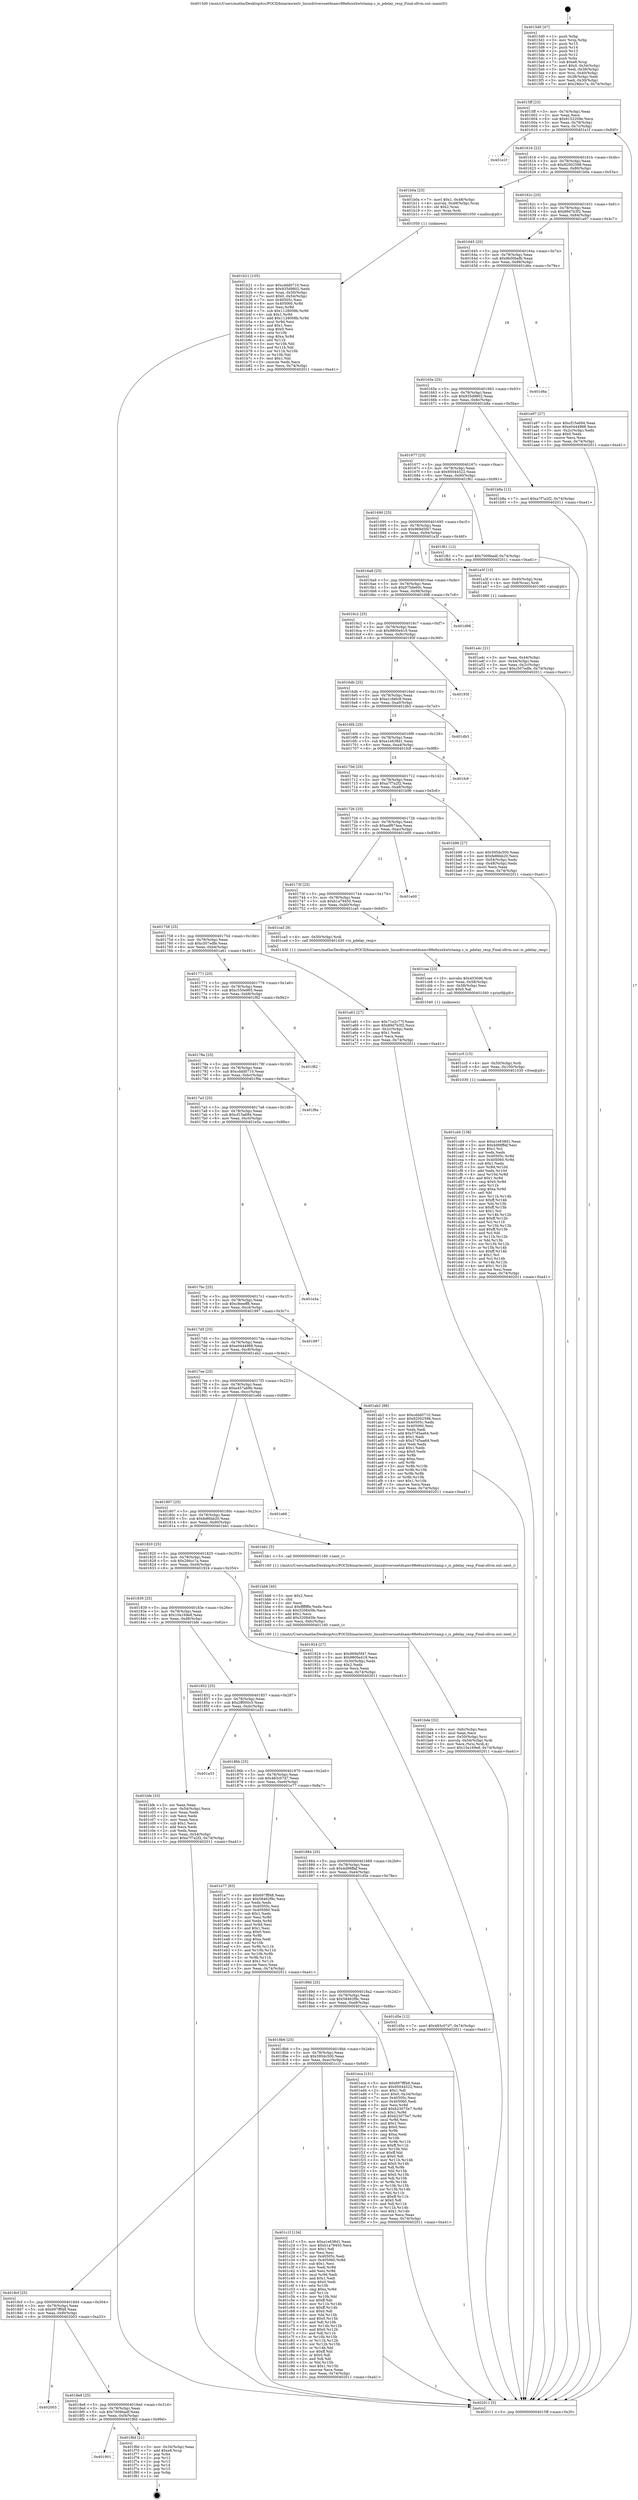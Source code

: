 digraph "0x4015d0" {
  label = "0x4015d0 (/mnt/c/Users/mathe/Desktop/tcc/POCII/binaries/extr_linuxdriversnetdsamv88e6xxxhwtstamp.c_is_pdelay_resp_Final-ollvm.out::main(0))"
  labelloc = "t"
  node[shape=record]

  Entry [label="",width=0.3,height=0.3,shape=circle,fillcolor=black,style=filled]
  "0x4015ff" [label="{
     0x4015ff [23]\l
     | [instrs]\l
     &nbsp;&nbsp;0x4015ff \<+3\>: mov -0x74(%rbp),%eax\l
     &nbsp;&nbsp;0x401602 \<+2\>: mov %eax,%ecx\l
     &nbsp;&nbsp;0x401604 \<+6\>: sub $0x8152209e,%ecx\l
     &nbsp;&nbsp;0x40160a \<+3\>: mov %eax,-0x78(%rbp)\l
     &nbsp;&nbsp;0x40160d \<+3\>: mov %ecx,-0x7c(%rbp)\l
     &nbsp;&nbsp;0x401610 \<+6\>: je 0000000000401e1f \<main+0x84f\>\l
  }"]
  "0x401e1f" [label="{
     0x401e1f\l
  }", style=dashed]
  "0x401616" [label="{
     0x401616 [22]\l
     | [instrs]\l
     &nbsp;&nbsp;0x401616 \<+5\>: jmp 000000000040161b \<main+0x4b\>\l
     &nbsp;&nbsp;0x40161b \<+3\>: mov -0x78(%rbp),%eax\l
     &nbsp;&nbsp;0x40161e \<+5\>: sub $0x82002598,%eax\l
     &nbsp;&nbsp;0x401623 \<+3\>: mov %eax,-0x80(%rbp)\l
     &nbsp;&nbsp;0x401626 \<+6\>: je 0000000000401b0a \<main+0x53a\>\l
  }"]
  Exit [label="",width=0.3,height=0.3,shape=circle,fillcolor=black,style=filled,peripheries=2]
  "0x401b0a" [label="{
     0x401b0a [23]\l
     | [instrs]\l
     &nbsp;&nbsp;0x401b0a \<+7\>: movl $0x1,-0x48(%rbp)\l
     &nbsp;&nbsp;0x401b11 \<+4\>: movslq -0x48(%rbp),%rax\l
     &nbsp;&nbsp;0x401b15 \<+4\>: shl $0x2,%rax\l
     &nbsp;&nbsp;0x401b19 \<+3\>: mov %rax,%rdi\l
     &nbsp;&nbsp;0x401b1c \<+5\>: call 0000000000401050 \<malloc@plt\>\l
     | [calls]\l
     &nbsp;&nbsp;0x401050 \{1\} (unknown)\l
  }"]
  "0x40162c" [label="{
     0x40162c [25]\l
     | [instrs]\l
     &nbsp;&nbsp;0x40162c \<+5\>: jmp 0000000000401631 \<main+0x61\>\l
     &nbsp;&nbsp;0x401631 \<+3\>: mov -0x78(%rbp),%eax\l
     &nbsp;&nbsp;0x401634 \<+5\>: sub $0x89d7b3f2,%eax\l
     &nbsp;&nbsp;0x401639 \<+6\>: mov %eax,-0x84(%rbp)\l
     &nbsp;&nbsp;0x40163f \<+6\>: je 0000000000401a97 \<main+0x4c7\>\l
  }"]
  "0x401901" [label="{
     0x401901\l
  }", style=dashed]
  "0x401a97" [label="{
     0x401a97 [27]\l
     | [instrs]\l
     &nbsp;&nbsp;0x401a97 \<+5\>: mov $0xcf15a694,%eax\l
     &nbsp;&nbsp;0x401a9c \<+5\>: mov $0xe0444988,%ecx\l
     &nbsp;&nbsp;0x401aa1 \<+3\>: mov -0x2c(%rbp),%edx\l
     &nbsp;&nbsp;0x401aa4 \<+3\>: cmp $0x0,%edx\l
     &nbsp;&nbsp;0x401aa7 \<+3\>: cmove %ecx,%eax\l
     &nbsp;&nbsp;0x401aaa \<+3\>: mov %eax,-0x74(%rbp)\l
     &nbsp;&nbsp;0x401aad \<+5\>: jmp 0000000000402011 \<main+0xa41\>\l
  }"]
  "0x401645" [label="{
     0x401645 [25]\l
     | [instrs]\l
     &nbsp;&nbsp;0x401645 \<+5\>: jmp 000000000040164a \<main+0x7a\>\l
     &nbsp;&nbsp;0x40164a \<+3\>: mov -0x78(%rbp),%eax\l
     &nbsp;&nbsp;0x40164d \<+5\>: sub $0x8b00befb,%eax\l
     &nbsp;&nbsp;0x401652 \<+6\>: mov %eax,-0x88(%rbp)\l
     &nbsp;&nbsp;0x401658 \<+6\>: je 0000000000401d6a \<main+0x79a\>\l
  }"]
  "0x401f6d" [label="{
     0x401f6d [21]\l
     | [instrs]\l
     &nbsp;&nbsp;0x401f6d \<+3\>: mov -0x34(%rbp),%eax\l
     &nbsp;&nbsp;0x401f70 \<+7\>: add $0xe8,%rsp\l
     &nbsp;&nbsp;0x401f77 \<+1\>: pop %rbx\l
     &nbsp;&nbsp;0x401f78 \<+2\>: pop %r12\l
     &nbsp;&nbsp;0x401f7a \<+2\>: pop %r13\l
     &nbsp;&nbsp;0x401f7c \<+2\>: pop %r14\l
     &nbsp;&nbsp;0x401f7e \<+2\>: pop %r15\l
     &nbsp;&nbsp;0x401f80 \<+1\>: pop %rbp\l
     &nbsp;&nbsp;0x401f81 \<+1\>: ret\l
  }"]
  "0x401d6a" [label="{
     0x401d6a\l
  }", style=dashed]
  "0x40165e" [label="{
     0x40165e [25]\l
     | [instrs]\l
     &nbsp;&nbsp;0x40165e \<+5\>: jmp 0000000000401663 \<main+0x93\>\l
     &nbsp;&nbsp;0x401663 \<+3\>: mov -0x78(%rbp),%eax\l
     &nbsp;&nbsp;0x401666 \<+5\>: sub $0x935d9802,%eax\l
     &nbsp;&nbsp;0x40166b \<+6\>: mov %eax,-0x8c(%rbp)\l
     &nbsp;&nbsp;0x401671 \<+6\>: je 0000000000401b8a \<main+0x5ba\>\l
  }"]
  "0x4018e8" [label="{
     0x4018e8 [25]\l
     | [instrs]\l
     &nbsp;&nbsp;0x4018e8 \<+5\>: jmp 00000000004018ed \<main+0x31d\>\l
     &nbsp;&nbsp;0x4018ed \<+3\>: mov -0x78(%rbp),%eax\l
     &nbsp;&nbsp;0x4018f0 \<+5\>: sub $0x7009badf,%eax\l
     &nbsp;&nbsp;0x4018f5 \<+6\>: mov %eax,-0xf4(%rbp)\l
     &nbsp;&nbsp;0x4018fb \<+6\>: je 0000000000401f6d \<main+0x99d\>\l
  }"]
  "0x401b8a" [label="{
     0x401b8a [12]\l
     | [instrs]\l
     &nbsp;&nbsp;0x401b8a \<+7\>: movl $0xa7f7a2f2,-0x74(%rbp)\l
     &nbsp;&nbsp;0x401b91 \<+5\>: jmp 0000000000402011 \<main+0xa41\>\l
  }"]
  "0x401677" [label="{
     0x401677 [25]\l
     | [instrs]\l
     &nbsp;&nbsp;0x401677 \<+5\>: jmp 000000000040167c \<main+0xac\>\l
     &nbsp;&nbsp;0x40167c \<+3\>: mov -0x78(%rbp),%eax\l
     &nbsp;&nbsp;0x40167f \<+5\>: sub $0x95044522,%eax\l
     &nbsp;&nbsp;0x401684 \<+6\>: mov %eax,-0x90(%rbp)\l
     &nbsp;&nbsp;0x40168a \<+6\>: je 0000000000401f61 \<main+0x991\>\l
  }"]
  "0x402003" [label="{
     0x402003\l
  }", style=dashed]
  "0x401f61" [label="{
     0x401f61 [12]\l
     | [instrs]\l
     &nbsp;&nbsp;0x401f61 \<+7\>: movl $0x7009badf,-0x74(%rbp)\l
     &nbsp;&nbsp;0x401f68 \<+5\>: jmp 0000000000402011 \<main+0xa41\>\l
  }"]
  "0x401690" [label="{
     0x401690 [25]\l
     | [instrs]\l
     &nbsp;&nbsp;0x401690 \<+5\>: jmp 0000000000401695 \<main+0xc5\>\l
     &nbsp;&nbsp;0x401695 \<+3\>: mov -0x78(%rbp),%eax\l
     &nbsp;&nbsp;0x401698 \<+5\>: sub $0x969d5f47,%eax\l
     &nbsp;&nbsp;0x40169d \<+6\>: mov %eax,-0x94(%rbp)\l
     &nbsp;&nbsp;0x4016a3 \<+6\>: je 0000000000401a3f \<main+0x46f\>\l
  }"]
  "0x401cd4" [label="{
     0x401cd4 [138]\l
     | [instrs]\l
     &nbsp;&nbsp;0x401cd4 \<+5\>: mov $0xa1e638d1,%eax\l
     &nbsp;&nbsp;0x401cd9 \<+5\>: mov $0x4d98ffaf,%esi\l
     &nbsp;&nbsp;0x401cde \<+2\>: mov $0x1,%cl\l
     &nbsp;&nbsp;0x401ce0 \<+2\>: xor %edx,%edx\l
     &nbsp;&nbsp;0x401ce2 \<+8\>: mov 0x40505c,%r8d\l
     &nbsp;&nbsp;0x401cea \<+8\>: mov 0x405060,%r9d\l
     &nbsp;&nbsp;0x401cf2 \<+3\>: sub $0x1,%edx\l
     &nbsp;&nbsp;0x401cf5 \<+3\>: mov %r8d,%r10d\l
     &nbsp;&nbsp;0x401cf8 \<+3\>: add %edx,%r10d\l
     &nbsp;&nbsp;0x401cfb \<+4\>: imul %r10d,%r8d\l
     &nbsp;&nbsp;0x401cff \<+4\>: and $0x1,%r8d\l
     &nbsp;&nbsp;0x401d03 \<+4\>: cmp $0x0,%r8d\l
     &nbsp;&nbsp;0x401d07 \<+4\>: sete %r11b\l
     &nbsp;&nbsp;0x401d0b \<+4\>: cmp $0xa,%r9d\l
     &nbsp;&nbsp;0x401d0f \<+3\>: setl %bl\l
     &nbsp;&nbsp;0x401d12 \<+3\>: mov %r11b,%r14b\l
     &nbsp;&nbsp;0x401d15 \<+4\>: xor $0xff,%r14b\l
     &nbsp;&nbsp;0x401d19 \<+3\>: mov %bl,%r15b\l
     &nbsp;&nbsp;0x401d1c \<+4\>: xor $0xff,%r15b\l
     &nbsp;&nbsp;0x401d20 \<+3\>: xor $0x1,%cl\l
     &nbsp;&nbsp;0x401d23 \<+3\>: mov %r14b,%r12b\l
     &nbsp;&nbsp;0x401d26 \<+4\>: and $0xff,%r12b\l
     &nbsp;&nbsp;0x401d2a \<+3\>: and %cl,%r11b\l
     &nbsp;&nbsp;0x401d2d \<+3\>: mov %r15b,%r13b\l
     &nbsp;&nbsp;0x401d30 \<+4\>: and $0xff,%r13b\l
     &nbsp;&nbsp;0x401d34 \<+2\>: and %cl,%bl\l
     &nbsp;&nbsp;0x401d36 \<+3\>: or %r11b,%r12b\l
     &nbsp;&nbsp;0x401d39 \<+3\>: or %bl,%r13b\l
     &nbsp;&nbsp;0x401d3c \<+3\>: xor %r13b,%r12b\l
     &nbsp;&nbsp;0x401d3f \<+3\>: or %r15b,%r14b\l
     &nbsp;&nbsp;0x401d42 \<+4\>: xor $0xff,%r14b\l
     &nbsp;&nbsp;0x401d46 \<+3\>: or $0x1,%cl\l
     &nbsp;&nbsp;0x401d49 \<+3\>: and %cl,%r14b\l
     &nbsp;&nbsp;0x401d4c \<+3\>: or %r14b,%r12b\l
     &nbsp;&nbsp;0x401d4f \<+4\>: test $0x1,%r12b\l
     &nbsp;&nbsp;0x401d53 \<+3\>: cmovne %esi,%eax\l
     &nbsp;&nbsp;0x401d56 \<+3\>: mov %eax,-0x74(%rbp)\l
     &nbsp;&nbsp;0x401d59 \<+5\>: jmp 0000000000402011 \<main+0xa41\>\l
  }"]
  "0x401a3f" [label="{
     0x401a3f [13]\l
     | [instrs]\l
     &nbsp;&nbsp;0x401a3f \<+4\>: mov -0x40(%rbp),%rax\l
     &nbsp;&nbsp;0x401a43 \<+4\>: mov 0x8(%rax),%rdi\l
     &nbsp;&nbsp;0x401a47 \<+5\>: call 0000000000401060 \<atoi@plt\>\l
     | [calls]\l
     &nbsp;&nbsp;0x401060 \{1\} (unknown)\l
  }"]
  "0x4016a9" [label="{
     0x4016a9 [25]\l
     | [instrs]\l
     &nbsp;&nbsp;0x4016a9 \<+5\>: jmp 00000000004016ae \<main+0xde\>\l
     &nbsp;&nbsp;0x4016ae \<+3\>: mov -0x78(%rbp),%eax\l
     &nbsp;&nbsp;0x4016b1 \<+5\>: sub $0x975de60c,%eax\l
     &nbsp;&nbsp;0x4016b6 \<+6\>: mov %eax,-0x98(%rbp)\l
     &nbsp;&nbsp;0x4016bc \<+6\>: je 0000000000401d98 \<main+0x7c8\>\l
  }"]
  "0x401cc5" [label="{
     0x401cc5 [15]\l
     | [instrs]\l
     &nbsp;&nbsp;0x401cc5 \<+4\>: mov -0x50(%rbp),%rdi\l
     &nbsp;&nbsp;0x401cc9 \<+6\>: mov %eax,-0x100(%rbp)\l
     &nbsp;&nbsp;0x401ccf \<+5\>: call 0000000000401030 \<free@plt\>\l
     | [calls]\l
     &nbsp;&nbsp;0x401030 \{1\} (unknown)\l
  }"]
  "0x401d98" [label="{
     0x401d98\l
  }", style=dashed]
  "0x4016c2" [label="{
     0x4016c2 [25]\l
     | [instrs]\l
     &nbsp;&nbsp;0x4016c2 \<+5\>: jmp 00000000004016c7 \<main+0xf7\>\l
     &nbsp;&nbsp;0x4016c7 \<+3\>: mov -0x78(%rbp),%eax\l
     &nbsp;&nbsp;0x4016ca \<+5\>: sub $0x9800e419,%eax\l
     &nbsp;&nbsp;0x4016cf \<+6\>: mov %eax,-0x9c(%rbp)\l
     &nbsp;&nbsp;0x4016d5 \<+6\>: je 000000000040193f \<main+0x36f\>\l
  }"]
  "0x401cae" [label="{
     0x401cae [23]\l
     | [instrs]\l
     &nbsp;&nbsp;0x401cae \<+10\>: movabs $0x4030d6,%rdi\l
     &nbsp;&nbsp;0x401cb8 \<+3\>: mov %eax,-0x58(%rbp)\l
     &nbsp;&nbsp;0x401cbb \<+3\>: mov -0x58(%rbp),%esi\l
     &nbsp;&nbsp;0x401cbe \<+2\>: mov $0x0,%al\l
     &nbsp;&nbsp;0x401cc0 \<+5\>: call 0000000000401040 \<printf@plt\>\l
     | [calls]\l
     &nbsp;&nbsp;0x401040 \{1\} (unknown)\l
  }"]
  "0x40193f" [label="{
     0x40193f\l
  }", style=dashed]
  "0x4016db" [label="{
     0x4016db [25]\l
     | [instrs]\l
     &nbsp;&nbsp;0x4016db \<+5\>: jmp 00000000004016e0 \<main+0x110\>\l
     &nbsp;&nbsp;0x4016e0 \<+3\>: mov -0x78(%rbp),%eax\l
     &nbsp;&nbsp;0x4016e3 \<+5\>: sub $0xa1cfa6c8,%eax\l
     &nbsp;&nbsp;0x4016e8 \<+6\>: mov %eax,-0xa0(%rbp)\l
     &nbsp;&nbsp;0x4016ee \<+6\>: je 0000000000401db3 \<main+0x7e3\>\l
  }"]
  "0x4018cf" [label="{
     0x4018cf [25]\l
     | [instrs]\l
     &nbsp;&nbsp;0x4018cf \<+5\>: jmp 00000000004018d4 \<main+0x304\>\l
     &nbsp;&nbsp;0x4018d4 \<+3\>: mov -0x78(%rbp),%eax\l
     &nbsp;&nbsp;0x4018d7 \<+5\>: sub $0x697fff48,%eax\l
     &nbsp;&nbsp;0x4018dc \<+6\>: mov %eax,-0xf0(%rbp)\l
     &nbsp;&nbsp;0x4018e2 \<+6\>: je 0000000000402003 \<main+0xa33\>\l
  }"]
  "0x401db3" [label="{
     0x401db3\l
  }", style=dashed]
  "0x4016f4" [label="{
     0x4016f4 [25]\l
     | [instrs]\l
     &nbsp;&nbsp;0x4016f4 \<+5\>: jmp 00000000004016f9 \<main+0x129\>\l
     &nbsp;&nbsp;0x4016f9 \<+3\>: mov -0x78(%rbp),%eax\l
     &nbsp;&nbsp;0x4016fc \<+5\>: sub $0xa1e638d1,%eax\l
     &nbsp;&nbsp;0x401701 \<+6\>: mov %eax,-0xa4(%rbp)\l
     &nbsp;&nbsp;0x401707 \<+6\>: je 0000000000401fc8 \<main+0x9f8\>\l
  }"]
  "0x401c1f" [label="{
     0x401c1f [134]\l
     | [instrs]\l
     &nbsp;&nbsp;0x401c1f \<+5\>: mov $0xa1e638d1,%eax\l
     &nbsp;&nbsp;0x401c24 \<+5\>: mov $0xb1a79450,%ecx\l
     &nbsp;&nbsp;0x401c29 \<+2\>: mov $0x1,%dl\l
     &nbsp;&nbsp;0x401c2b \<+2\>: xor %esi,%esi\l
     &nbsp;&nbsp;0x401c2d \<+7\>: mov 0x40505c,%edi\l
     &nbsp;&nbsp;0x401c34 \<+8\>: mov 0x405060,%r8d\l
     &nbsp;&nbsp;0x401c3c \<+3\>: sub $0x1,%esi\l
     &nbsp;&nbsp;0x401c3f \<+3\>: mov %edi,%r9d\l
     &nbsp;&nbsp;0x401c42 \<+3\>: add %esi,%r9d\l
     &nbsp;&nbsp;0x401c45 \<+4\>: imul %r9d,%edi\l
     &nbsp;&nbsp;0x401c49 \<+3\>: and $0x1,%edi\l
     &nbsp;&nbsp;0x401c4c \<+3\>: cmp $0x0,%edi\l
     &nbsp;&nbsp;0x401c4f \<+4\>: sete %r10b\l
     &nbsp;&nbsp;0x401c53 \<+4\>: cmp $0xa,%r8d\l
     &nbsp;&nbsp;0x401c57 \<+4\>: setl %r11b\l
     &nbsp;&nbsp;0x401c5b \<+3\>: mov %r10b,%bl\l
     &nbsp;&nbsp;0x401c5e \<+3\>: xor $0xff,%bl\l
     &nbsp;&nbsp;0x401c61 \<+3\>: mov %r11b,%r14b\l
     &nbsp;&nbsp;0x401c64 \<+4\>: xor $0xff,%r14b\l
     &nbsp;&nbsp;0x401c68 \<+3\>: xor $0x0,%dl\l
     &nbsp;&nbsp;0x401c6b \<+3\>: mov %bl,%r15b\l
     &nbsp;&nbsp;0x401c6e \<+4\>: and $0x0,%r15b\l
     &nbsp;&nbsp;0x401c72 \<+3\>: and %dl,%r10b\l
     &nbsp;&nbsp;0x401c75 \<+3\>: mov %r14b,%r12b\l
     &nbsp;&nbsp;0x401c78 \<+4\>: and $0x0,%r12b\l
     &nbsp;&nbsp;0x401c7c \<+3\>: and %dl,%r11b\l
     &nbsp;&nbsp;0x401c7f \<+3\>: or %r10b,%r15b\l
     &nbsp;&nbsp;0x401c82 \<+3\>: or %r11b,%r12b\l
     &nbsp;&nbsp;0x401c85 \<+3\>: xor %r12b,%r15b\l
     &nbsp;&nbsp;0x401c88 \<+3\>: or %r14b,%bl\l
     &nbsp;&nbsp;0x401c8b \<+3\>: xor $0xff,%bl\l
     &nbsp;&nbsp;0x401c8e \<+3\>: or $0x0,%dl\l
     &nbsp;&nbsp;0x401c91 \<+2\>: and %dl,%bl\l
     &nbsp;&nbsp;0x401c93 \<+3\>: or %bl,%r15b\l
     &nbsp;&nbsp;0x401c96 \<+4\>: test $0x1,%r15b\l
     &nbsp;&nbsp;0x401c9a \<+3\>: cmovne %ecx,%eax\l
     &nbsp;&nbsp;0x401c9d \<+3\>: mov %eax,-0x74(%rbp)\l
     &nbsp;&nbsp;0x401ca0 \<+5\>: jmp 0000000000402011 \<main+0xa41\>\l
  }"]
  "0x401fc8" [label="{
     0x401fc8\l
  }", style=dashed]
  "0x40170d" [label="{
     0x40170d [25]\l
     | [instrs]\l
     &nbsp;&nbsp;0x40170d \<+5\>: jmp 0000000000401712 \<main+0x142\>\l
     &nbsp;&nbsp;0x401712 \<+3\>: mov -0x78(%rbp),%eax\l
     &nbsp;&nbsp;0x401715 \<+5\>: sub $0xa7f7a2f2,%eax\l
     &nbsp;&nbsp;0x40171a \<+6\>: mov %eax,-0xa8(%rbp)\l
     &nbsp;&nbsp;0x401720 \<+6\>: je 0000000000401b96 \<main+0x5c6\>\l
  }"]
  "0x4018b6" [label="{
     0x4018b6 [25]\l
     | [instrs]\l
     &nbsp;&nbsp;0x4018b6 \<+5\>: jmp 00000000004018bb \<main+0x2eb\>\l
     &nbsp;&nbsp;0x4018bb \<+3\>: mov -0x78(%rbp),%eax\l
     &nbsp;&nbsp;0x4018be \<+5\>: sub $0x595dc500,%eax\l
     &nbsp;&nbsp;0x4018c3 \<+6\>: mov %eax,-0xec(%rbp)\l
     &nbsp;&nbsp;0x4018c9 \<+6\>: je 0000000000401c1f \<main+0x64f\>\l
  }"]
  "0x401b96" [label="{
     0x401b96 [27]\l
     | [instrs]\l
     &nbsp;&nbsp;0x401b96 \<+5\>: mov $0x595dc500,%eax\l
     &nbsp;&nbsp;0x401b9b \<+5\>: mov $0xfe86bb20,%ecx\l
     &nbsp;&nbsp;0x401ba0 \<+3\>: mov -0x54(%rbp),%edx\l
     &nbsp;&nbsp;0x401ba3 \<+3\>: cmp -0x48(%rbp),%edx\l
     &nbsp;&nbsp;0x401ba6 \<+3\>: cmovl %ecx,%eax\l
     &nbsp;&nbsp;0x401ba9 \<+3\>: mov %eax,-0x74(%rbp)\l
     &nbsp;&nbsp;0x401bac \<+5\>: jmp 0000000000402011 \<main+0xa41\>\l
  }"]
  "0x401726" [label="{
     0x401726 [25]\l
     | [instrs]\l
     &nbsp;&nbsp;0x401726 \<+5\>: jmp 000000000040172b \<main+0x15b\>\l
     &nbsp;&nbsp;0x40172b \<+3\>: mov -0x78(%rbp),%eax\l
     &nbsp;&nbsp;0x40172e \<+5\>: sub $0xadf674ea,%eax\l
     &nbsp;&nbsp;0x401733 \<+6\>: mov %eax,-0xac(%rbp)\l
     &nbsp;&nbsp;0x401739 \<+6\>: je 0000000000401e00 \<main+0x830\>\l
  }"]
  "0x401eca" [label="{
     0x401eca [151]\l
     | [instrs]\l
     &nbsp;&nbsp;0x401eca \<+5\>: mov $0x697fff48,%eax\l
     &nbsp;&nbsp;0x401ecf \<+5\>: mov $0x95044522,%ecx\l
     &nbsp;&nbsp;0x401ed4 \<+2\>: mov $0x1,%dl\l
     &nbsp;&nbsp;0x401ed6 \<+7\>: movl $0x0,-0x34(%rbp)\l
     &nbsp;&nbsp;0x401edd \<+7\>: mov 0x40505c,%esi\l
     &nbsp;&nbsp;0x401ee4 \<+7\>: mov 0x405060,%edi\l
     &nbsp;&nbsp;0x401eeb \<+3\>: mov %esi,%r8d\l
     &nbsp;&nbsp;0x401eee \<+7\>: add $0xb23075e7,%r8d\l
     &nbsp;&nbsp;0x401ef5 \<+4\>: sub $0x1,%r8d\l
     &nbsp;&nbsp;0x401ef9 \<+7\>: sub $0xb23075e7,%r8d\l
     &nbsp;&nbsp;0x401f00 \<+4\>: imul %r8d,%esi\l
     &nbsp;&nbsp;0x401f04 \<+3\>: and $0x1,%esi\l
     &nbsp;&nbsp;0x401f07 \<+3\>: cmp $0x0,%esi\l
     &nbsp;&nbsp;0x401f0a \<+4\>: sete %r9b\l
     &nbsp;&nbsp;0x401f0e \<+3\>: cmp $0xa,%edi\l
     &nbsp;&nbsp;0x401f11 \<+4\>: setl %r10b\l
     &nbsp;&nbsp;0x401f15 \<+3\>: mov %r9b,%r11b\l
     &nbsp;&nbsp;0x401f18 \<+4\>: xor $0xff,%r11b\l
     &nbsp;&nbsp;0x401f1c \<+3\>: mov %r10b,%bl\l
     &nbsp;&nbsp;0x401f1f \<+3\>: xor $0xff,%bl\l
     &nbsp;&nbsp;0x401f22 \<+3\>: xor $0x0,%dl\l
     &nbsp;&nbsp;0x401f25 \<+3\>: mov %r11b,%r14b\l
     &nbsp;&nbsp;0x401f28 \<+4\>: and $0x0,%r14b\l
     &nbsp;&nbsp;0x401f2c \<+3\>: and %dl,%r9b\l
     &nbsp;&nbsp;0x401f2f \<+3\>: mov %bl,%r15b\l
     &nbsp;&nbsp;0x401f32 \<+4\>: and $0x0,%r15b\l
     &nbsp;&nbsp;0x401f36 \<+3\>: and %dl,%r10b\l
     &nbsp;&nbsp;0x401f39 \<+3\>: or %r9b,%r14b\l
     &nbsp;&nbsp;0x401f3c \<+3\>: or %r10b,%r15b\l
     &nbsp;&nbsp;0x401f3f \<+3\>: xor %r15b,%r14b\l
     &nbsp;&nbsp;0x401f42 \<+3\>: or %bl,%r11b\l
     &nbsp;&nbsp;0x401f45 \<+4\>: xor $0xff,%r11b\l
     &nbsp;&nbsp;0x401f49 \<+3\>: or $0x0,%dl\l
     &nbsp;&nbsp;0x401f4c \<+3\>: and %dl,%r11b\l
     &nbsp;&nbsp;0x401f4f \<+3\>: or %r11b,%r14b\l
     &nbsp;&nbsp;0x401f52 \<+4\>: test $0x1,%r14b\l
     &nbsp;&nbsp;0x401f56 \<+3\>: cmovne %ecx,%eax\l
     &nbsp;&nbsp;0x401f59 \<+3\>: mov %eax,-0x74(%rbp)\l
     &nbsp;&nbsp;0x401f5c \<+5\>: jmp 0000000000402011 \<main+0xa41\>\l
  }"]
  "0x401e00" [label="{
     0x401e00\l
  }", style=dashed]
  "0x40173f" [label="{
     0x40173f [25]\l
     | [instrs]\l
     &nbsp;&nbsp;0x40173f \<+5\>: jmp 0000000000401744 \<main+0x174\>\l
     &nbsp;&nbsp;0x401744 \<+3\>: mov -0x78(%rbp),%eax\l
     &nbsp;&nbsp;0x401747 \<+5\>: sub $0xb1a79450,%eax\l
     &nbsp;&nbsp;0x40174c \<+6\>: mov %eax,-0xb0(%rbp)\l
     &nbsp;&nbsp;0x401752 \<+6\>: je 0000000000401ca5 \<main+0x6d5\>\l
  }"]
  "0x40189d" [label="{
     0x40189d [25]\l
     | [instrs]\l
     &nbsp;&nbsp;0x40189d \<+5\>: jmp 00000000004018a2 \<main+0x2d2\>\l
     &nbsp;&nbsp;0x4018a2 \<+3\>: mov -0x78(%rbp),%eax\l
     &nbsp;&nbsp;0x4018a5 \<+5\>: sub $0x58462f9c,%eax\l
     &nbsp;&nbsp;0x4018aa \<+6\>: mov %eax,-0xe8(%rbp)\l
     &nbsp;&nbsp;0x4018b0 \<+6\>: je 0000000000401eca \<main+0x8fa\>\l
  }"]
  "0x401ca5" [label="{
     0x401ca5 [9]\l
     | [instrs]\l
     &nbsp;&nbsp;0x401ca5 \<+4\>: mov -0x50(%rbp),%rdi\l
     &nbsp;&nbsp;0x401ca9 \<+5\>: call 0000000000401430 \<is_pdelay_resp\>\l
     | [calls]\l
     &nbsp;&nbsp;0x401430 \{1\} (/mnt/c/Users/mathe/Desktop/tcc/POCII/binaries/extr_linuxdriversnetdsamv88e6xxxhwtstamp.c_is_pdelay_resp_Final-ollvm.out::is_pdelay_resp)\l
  }"]
  "0x401758" [label="{
     0x401758 [25]\l
     | [instrs]\l
     &nbsp;&nbsp;0x401758 \<+5\>: jmp 000000000040175d \<main+0x18d\>\l
     &nbsp;&nbsp;0x40175d \<+3\>: mov -0x78(%rbp),%eax\l
     &nbsp;&nbsp;0x401760 \<+5\>: sub $0xc507edfe,%eax\l
     &nbsp;&nbsp;0x401765 \<+6\>: mov %eax,-0xb4(%rbp)\l
     &nbsp;&nbsp;0x40176b \<+6\>: je 0000000000401a61 \<main+0x491\>\l
  }"]
  "0x401d5e" [label="{
     0x401d5e [12]\l
     | [instrs]\l
     &nbsp;&nbsp;0x401d5e \<+7\>: movl $0x483c07d7,-0x74(%rbp)\l
     &nbsp;&nbsp;0x401d65 \<+5\>: jmp 0000000000402011 \<main+0xa41\>\l
  }"]
  "0x401a61" [label="{
     0x401a61 [27]\l
     | [instrs]\l
     &nbsp;&nbsp;0x401a61 \<+5\>: mov $0x71e2c77f,%eax\l
     &nbsp;&nbsp;0x401a66 \<+5\>: mov $0x89d7b3f2,%ecx\l
     &nbsp;&nbsp;0x401a6b \<+3\>: mov -0x2c(%rbp),%edx\l
     &nbsp;&nbsp;0x401a6e \<+3\>: cmp $0x1,%edx\l
     &nbsp;&nbsp;0x401a71 \<+3\>: cmovl %ecx,%eax\l
     &nbsp;&nbsp;0x401a74 \<+3\>: mov %eax,-0x74(%rbp)\l
     &nbsp;&nbsp;0x401a77 \<+5\>: jmp 0000000000402011 \<main+0xa41\>\l
  }"]
  "0x401771" [label="{
     0x401771 [25]\l
     | [instrs]\l
     &nbsp;&nbsp;0x401771 \<+5\>: jmp 0000000000401776 \<main+0x1a6\>\l
     &nbsp;&nbsp;0x401776 \<+3\>: mov -0x78(%rbp),%eax\l
     &nbsp;&nbsp;0x401779 \<+5\>: sub $0xc550e965,%eax\l
     &nbsp;&nbsp;0x40177e \<+6\>: mov %eax,-0xb8(%rbp)\l
     &nbsp;&nbsp;0x401784 \<+6\>: je 0000000000401f82 \<main+0x9b2\>\l
  }"]
  "0x401884" [label="{
     0x401884 [25]\l
     | [instrs]\l
     &nbsp;&nbsp;0x401884 \<+5\>: jmp 0000000000401889 \<main+0x2b9\>\l
     &nbsp;&nbsp;0x401889 \<+3\>: mov -0x78(%rbp),%eax\l
     &nbsp;&nbsp;0x40188c \<+5\>: sub $0x4d98ffaf,%eax\l
     &nbsp;&nbsp;0x401891 \<+6\>: mov %eax,-0xe4(%rbp)\l
     &nbsp;&nbsp;0x401897 \<+6\>: je 0000000000401d5e \<main+0x78e\>\l
  }"]
  "0x401f82" [label="{
     0x401f82\l
  }", style=dashed]
  "0x40178a" [label="{
     0x40178a [25]\l
     | [instrs]\l
     &nbsp;&nbsp;0x40178a \<+5\>: jmp 000000000040178f \<main+0x1bf\>\l
     &nbsp;&nbsp;0x40178f \<+3\>: mov -0x78(%rbp),%eax\l
     &nbsp;&nbsp;0x401792 \<+5\>: sub $0xcddd0710,%eax\l
     &nbsp;&nbsp;0x401797 \<+6\>: mov %eax,-0xbc(%rbp)\l
     &nbsp;&nbsp;0x40179d \<+6\>: je 0000000000401f9a \<main+0x9ca\>\l
  }"]
  "0x401e77" [label="{
     0x401e77 [83]\l
     | [instrs]\l
     &nbsp;&nbsp;0x401e77 \<+5\>: mov $0x697fff48,%eax\l
     &nbsp;&nbsp;0x401e7c \<+5\>: mov $0x58462f9c,%ecx\l
     &nbsp;&nbsp;0x401e81 \<+2\>: xor %edx,%edx\l
     &nbsp;&nbsp;0x401e83 \<+7\>: mov 0x40505c,%esi\l
     &nbsp;&nbsp;0x401e8a \<+7\>: mov 0x405060,%edi\l
     &nbsp;&nbsp;0x401e91 \<+3\>: sub $0x1,%edx\l
     &nbsp;&nbsp;0x401e94 \<+3\>: mov %esi,%r8d\l
     &nbsp;&nbsp;0x401e97 \<+3\>: add %edx,%r8d\l
     &nbsp;&nbsp;0x401e9a \<+4\>: imul %r8d,%esi\l
     &nbsp;&nbsp;0x401e9e \<+3\>: and $0x1,%esi\l
     &nbsp;&nbsp;0x401ea1 \<+3\>: cmp $0x0,%esi\l
     &nbsp;&nbsp;0x401ea4 \<+4\>: sete %r9b\l
     &nbsp;&nbsp;0x401ea8 \<+3\>: cmp $0xa,%edi\l
     &nbsp;&nbsp;0x401eab \<+4\>: setl %r10b\l
     &nbsp;&nbsp;0x401eaf \<+3\>: mov %r9b,%r11b\l
     &nbsp;&nbsp;0x401eb2 \<+3\>: and %r10b,%r11b\l
     &nbsp;&nbsp;0x401eb5 \<+3\>: xor %r10b,%r9b\l
     &nbsp;&nbsp;0x401eb8 \<+3\>: or %r9b,%r11b\l
     &nbsp;&nbsp;0x401ebb \<+4\>: test $0x1,%r11b\l
     &nbsp;&nbsp;0x401ebf \<+3\>: cmovne %ecx,%eax\l
     &nbsp;&nbsp;0x401ec2 \<+3\>: mov %eax,-0x74(%rbp)\l
     &nbsp;&nbsp;0x401ec5 \<+5\>: jmp 0000000000402011 \<main+0xa41\>\l
  }"]
  "0x401f9a" [label="{
     0x401f9a\l
  }", style=dashed]
  "0x4017a3" [label="{
     0x4017a3 [25]\l
     | [instrs]\l
     &nbsp;&nbsp;0x4017a3 \<+5\>: jmp 00000000004017a8 \<main+0x1d8\>\l
     &nbsp;&nbsp;0x4017a8 \<+3\>: mov -0x78(%rbp),%eax\l
     &nbsp;&nbsp;0x4017ab \<+5\>: sub $0xcf15a694,%eax\l
     &nbsp;&nbsp;0x4017b0 \<+6\>: mov %eax,-0xc0(%rbp)\l
     &nbsp;&nbsp;0x4017b6 \<+6\>: je 0000000000401e5a \<main+0x88a\>\l
  }"]
  "0x40186b" [label="{
     0x40186b [25]\l
     | [instrs]\l
     &nbsp;&nbsp;0x40186b \<+5\>: jmp 0000000000401870 \<main+0x2a0\>\l
     &nbsp;&nbsp;0x401870 \<+3\>: mov -0x78(%rbp),%eax\l
     &nbsp;&nbsp;0x401873 \<+5\>: sub $0x483c07d7,%eax\l
     &nbsp;&nbsp;0x401878 \<+6\>: mov %eax,-0xe0(%rbp)\l
     &nbsp;&nbsp;0x40187e \<+6\>: je 0000000000401e77 \<main+0x8a7\>\l
  }"]
  "0x401e5a" [label="{
     0x401e5a\l
  }", style=dashed]
  "0x4017bc" [label="{
     0x4017bc [25]\l
     | [instrs]\l
     &nbsp;&nbsp;0x4017bc \<+5\>: jmp 00000000004017c1 \<main+0x1f1\>\l
     &nbsp;&nbsp;0x4017c1 \<+3\>: mov -0x78(%rbp),%eax\l
     &nbsp;&nbsp;0x4017c4 \<+5\>: sub $0xcfeeeff8,%eax\l
     &nbsp;&nbsp;0x4017c9 \<+6\>: mov %eax,-0xc4(%rbp)\l
     &nbsp;&nbsp;0x4017cf \<+6\>: je 0000000000401997 \<main+0x3c7\>\l
  }"]
  "0x401a33" [label="{
     0x401a33\l
  }", style=dashed]
  "0x401997" [label="{
     0x401997\l
  }", style=dashed]
  "0x4017d5" [label="{
     0x4017d5 [25]\l
     | [instrs]\l
     &nbsp;&nbsp;0x4017d5 \<+5\>: jmp 00000000004017da \<main+0x20a\>\l
     &nbsp;&nbsp;0x4017da \<+3\>: mov -0x78(%rbp),%eax\l
     &nbsp;&nbsp;0x4017dd \<+5\>: sub $0xe0444988,%eax\l
     &nbsp;&nbsp;0x4017e2 \<+6\>: mov %eax,-0xc8(%rbp)\l
     &nbsp;&nbsp;0x4017e8 \<+6\>: je 0000000000401ab2 \<main+0x4e2\>\l
  }"]
  "0x401852" [label="{
     0x401852 [25]\l
     | [instrs]\l
     &nbsp;&nbsp;0x401852 \<+5\>: jmp 0000000000401857 \<main+0x287\>\l
     &nbsp;&nbsp;0x401857 \<+3\>: mov -0x78(%rbp),%eax\l
     &nbsp;&nbsp;0x40185a \<+5\>: sub $0x2ff000c5,%eax\l
     &nbsp;&nbsp;0x40185f \<+6\>: mov %eax,-0xdc(%rbp)\l
     &nbsp;&nbsp;0x401865 \<+6\>: je 0000000000401a33 \<main+0x463\>\l
  }"]
  "0x401ab2" [label="{
     0x401ab2 [88]\l
     | [instrs]\l
     &nbsp;&nbsp;0x401ab2 \<+5\>: mov $0xcddd0710,%eax\l
     &nbsp;&nbsp;0x401ab7 \<+5\>: mov $0x82002598,%ecx\l
     &nbsp;&nbsp;0x401abc \<+7\>: mov 0x40505c,%edx\l
     &nbsp;&nbsp;0x401ac3 \<+7\>: mov 0x405060,%esi\l
     &nbsp;&nbsp;0x401aca \<+2\>: mov %edx,%edi\l
     &nbsp;&nbsp;0x401acc \<+6\>: add $0x37d5aa64,%edi\l
     &nbsp;&nbsp;0x401ad2 \<+3\>: sub $0x1,%edi\l
     &nbsp;&nbsp;0x401ad5 \<+6\>: sub $0x37d5aa64,%edi\l
     &nbsp;&nbsp;0x401adb \<+3\>: imul %edi,%edx\l
     &nbsp;&nbsp;0x401ade \<+3\>: and $0x1,%edx\l
     &nbsp;&nbsp;0x401ae1 \<+3\>: cmp $0x0,%edx\l
     &nbsp;&nbsp;0x401ae4 \<+4\>: sete %r8b\l
     &nbsp;&nbsp;0x401ae8 \<+3\>: cmp $0xa,%esi\l
     &nbsp;&nbsp;0x401aeb \<+4\>: setl %r9b\l
     &nbsp;&nbsp;0x401aef \<+3\>: mov %r8b,%r10b\l
     &nbsp;&nbsp;0x401af2 \<+3\>: and %r9b,%r10b\l
     &nbsp;&nbsp;0x401af5 \<+3\>: xor %r9b,%r8b\l
     &nbsp;&nbsp;0x401af8 \<+3\>: or %r8b,%r10b\l
     &nbsp;&nbsp;0x401afb \<+4\>: test $0x1,%r10b\l
     &nbsp;&nbsp;0x401aff \<+3\>: cmovne %ecx,%eax\l
     &nbsp;&nbsp;0x401b02 \<+3\>: mov %eax,-0x74(%rbp)\l
     &nbsp;&nbsp;0x401b05 \<+5\>: jmp 0000000000402011 \<main+0xa41\>\l
  }"]
  "0x4017ee" [label="{
     0x4017ee [25]\l
     | [instrs]\l
     &nbsp;&nbsp;0x4017ee \<+5\>: jmp 00000000004017f3 \<main+0x223\>\l
     &nbsp;&nbsp;0x4017f3 \<+3\>: mov -0x78(%rbp),%eax\l
     &nbsp;&nbsp;0x4017f6 \<+5\>: sub $0xe457ab9b,%eax\l
     &nbsp;&nbsp;0x4017fb \<+6\>: mov %eax,-0xcc(%rbp)\l
     &nbsp;&nbsp;0x401801 \<+6\>: je 0000000000401e66 \<main+0x896\>\l
  }"]
  "0x401bfe" [label="{
     0x401bfe [33]\l
     | [instrs]\l
     &nbsp;&nbsp;0x401bfe \<+2\>: xor %eax,%eax\l
     &nbsp;&nbsp;0x401c00 \<+3\>: mov -0x54(%rbp),%ecx\l
     &nbsp;&nbsp;0x401c03 \<+2\>: mov %eax,%edx\l
     &nbsp;&nbsp;0x401c05 \<+2\>: sub %ecx,%edx\l
     &nbsp;&nbsp;0x401c07 \<+2\>: mov %eax,%ecx\l
     &nbsp;&nbsp;0x401c09 \<+3\>: sub $0x1,%ecx\l
     &nbsp;&nbsp;0x401c0c \<+2\>: add %ecx,%edx\l
     &nbsp;&nbsp;0x401c0e \<+2\>: sub %edx,%eax\l
     &nbsp;&nbsp;0x401c10 \<+3\>: mov %eax,-0x54(%rbp)\l
     &nbsp;&nbsp;0x401c13 \<+7\>: movl $0xa7f7a2f2,-0x74(%rbp)\l
     &nbsp;&nbsp;0x401c1a \<+5\>: jmp 0000000000402011 \<main+0xa41\>\l
  }"]
  "0x401e66" [label="{
     0x401e66\l
  }", style=dashed]
  "0x401807" [label="{
     0x401807 [25]\l
     | [instrs]\l
     &nbsp;&nbsp;0x401807 \<+5\>: jmp 000000000040180c \<main+0x23c\>\l
     &nbsp;&nbsp;0x40180c \<+3\>: mov -0x78(%rbp),%eax\l
     &nbsp;&nbsp;0x40180f \<+5\>: sub $0xfe86bb20,%eax\l
     &nbsp;&nbsp;0x401814 \<+6\>: mov %eax,-0xd0(%rbp)\l
     &nbsp;&nbsp;0x40181a \<+6\>: je 0000000000401bb1 \<main+0x5e1\>\l
  }"]
  "0x401bde" [label="{
     0x401bde [32]\l
     | [instrs]\l
     &nbsp;&nbsp;0x401bde \<+6\>: mov -0xfc(%rbp),%ecx\l
     &nbsp;&nbsp;0x401be4 \<+3\>: imul %eax,%ecx\l
     &nbsp;&nbsp;0x401be7 \<+4\>: mov -0x50(%rbp),%rsi\l
     &nbsp;&nbsp;0x401beb \<+4\>: movslq -0x54(%rbp),%rdi\l
     &nbsp;&nbsp;0x401bef \<+3\>: mov %ecx,(%rsi,%rdi,4)\l
     &nbsp;&nbsp;0x401bf2 \<+7\>: movl $0x10a169e8,-0x74(%rbp)\l
     &nbsp;&nbsp;0x401bf9 \<+5\>: jmp 0000000000402011 \<main+0xa41\>\l
  }"]
  "0x401bb1" [label="{
     0x401bb1 [5]\l
     | [instrs]\l
     &nbsp;&nbsp;0x401bb1 \<+5\>: call 0000000000401160 \<next_i\>\l
     | [calls]\l
     &nbsp;&nbsp;0x401160 \{1\} (/mnt/c/Users/mathe/Desktop/tcc/POCII/binaries/extr_linuxdriversnetdsamv88e6xxxhwtstamp.c_is_pdelay_resp_Final-ollvm.out::next_i)\l
  }"]
  "0x401820" [label="{
     0x401820 [25]\l
     | [instrs]\l
     &nbsp;&nbsp;0x401820 \<+5\>: jmp 0000000000401825 \<main+0x255\>\l
     &nbsp;&nbsp;0x401825 \<+3\>: mov -0x78(%rbp),%eax\l
     &nbsp;&nbsp;0x401828 \<+5\>: sub $0x29dcc7a,%eax\l
     &nbsp;&nbsp;0x40182d \<+6\>: mov %eax,-0xd4(%rbp)\l
     &nbsp;&nbsp;0x401833 \<+6\>: je 0000000000401924 \<main+0x354\>\l
  }"]
  "0x401bb6" [label="{
     0x401bb6 [40]\l
     | [instrs]\l
     &nbsp;&nbsp;0x401bb6 \<+5\>: mov $0x2,%ecx\l
     &nbsp;&nbsp;0x401bbb \<+1\>: cltd\l
     &nbsp;&nbsp;0x401bbc \<+2\>: idiv %ecx\l
     &nbsp;&nbsp;0x401bbe \<+6\>: imul $0xfffffffe,%edx,%ecx\l
     &nbsp;&nbsp;0x401bc4 \<+6\>: sub $0x320845fe,%ecx\l
     &nbsp;&nbsp;0x401bca \<+3\>: add $0x1,%ecx\l
     &nbsp;&nbsp;0x401bcd \<+6\>: add $0x320845fe,%ecx\l
     &nbsp;&nbsp;0x401bd3 \<+6\>: mov %ecx,-0xfc(%rbp)\l
     &nbsp;&nbsp;0x401bd9 \<+5\>: call 0000000000401160 \<next_i\>\l
     | [calls]\l
     &nbsp;&nbsp;0x401160 \{1\} (/mnt/c/Users/mathe/Desktop/tcc/POCII/binaries/extr_linuxdriversnetdsamv88e6xxxhwtstamp.c_is_pdelay_resp_Final-ollvm.out::next_i)\l
  }"]
  "0x401924" [label="{
     0x401924 [27]\l
     | [instrs]\l
     &nbsp;&nbsp;0x401924 \<+5\>: mov $0x969d5f47,%eax\l
     &nbsp;&nbsp;0x401929 \<+5\>: mov $0x9800e419,%ecx\l
     &nbsp;&nbsp;0x40192e \<+3\>: mov -0x30(%rbp),%edx\l
     &nbsp;&nbsp;0x401931 \<+3\>: cmp $0x2,%edx\l
     &nbsp;&nbsp;0x401934 \<+3\>: cmovne %ecx,%eax\l
     &nbsp;&nbsp;0x401937 \<+3\>: mov %eax,-0x74(%rbp)\l
     &nbsp;&nbsp;0x40193a \<+5\>: jmp 0000000000402011 \<main+0xa41\>\l
  }"]
  "0x401839" [label="{
     0x401839 [25]\l
     | [instrs]\l
     &nbsp;&nbsp;0x401839 \<+5\>: jmp 000000000040183e \<main+0x26e\>\l
     &nbsp;&nbsp;0x40183e \<+3\>: mov -0x78(%rbp),%eax\l
     &nbsp;&nbsp;0x401841 \<+5\>: sub $0x10a169e8,%eax\l
     &nbsp;&nbsp;0x401846 \<+6\>: mov %eax,-0xd8(%rbp)\l
     &nbsp;&nbsp;0x40184c \<+6\>: je 0000000000401bfe \<main+0x62e\>\l
  }"]
  "0x402011" [label="{
     0x402011 [5]\l
     | [instrs]\l
     &nbsp;&nbsp;0x402011 \<+5\>: jmp 00000000004015ff \<main+0x2f\>\l
  }"]
  "0x4015d0" [label="{
     0x4015d0 [47]\l
     | [instrs]\l
     &nbsp;&nbsp;0x4015d0 \<+1\>: push %rbp\l
     &nbsp;&nbsp;0x4015d1 \<+3\>: mov %rsp,%rbp\l
     &nbsp;&nbsp;0x4015d4 \<+2\>: push %r15\l
     &nbsp;&nbsp;0x4015d6 \<+2\>: push %r14\l
     &nbsp;&nbsp;0x4015d8 \<+2\>: push %r13\l
     &nbsp;&nbsp;0x4015da \<+2\>: push %r12\l
     &nbsp;&nbsp;0x4015dc \<+1\>: push %rbx\l
     &nbsp;&nbsp;0x4015dd \<+7\>: sub $0xe8,%rsp\l
     &nbsp;&nbsp;0x4015e4 \<+7\>: movl $0x0,-0x34(%rbp)\l
     &nbsp;&nbsp;0x4015eb \<+3\>: mov %edi,-0x38(%rbp)\l
     &nbsp;&nbsp;0x4015ee \<+4\>: mov %rsi,-0x40(%rbp)\l
     &nbsp;&nbsp;0x4015f2 \<+3\>: mov -0x38(%rbp),%edi\l
     &nbsp;&nbsp;0x4015f5 \<+3\>: mov %edi,-0x30(%rbp)\l
     &nbsp;&nbsp;0x4015f8 \<+7\>: movl $0x29dcc7a,-0x74(%rbp)\l
  }"]
  "0x401a4c" [label="{
     0x401a4c [21]\l
     | [instrs]\l
     &nbsp;&nbsp;0x401a4c \<+3\>: mov %eax,-0x44(%rbp)\l
     &nbsp;&nbsp;0x401a4f \<+3\>: mov -0x44(%rbp),%eax\l
     &nbsp;&nbsp;0x401a52 \<+3\>: mov %eax,-0x2c(%rbp)\l
     &nbsp;&nbsp;0x401a55 \<+7\>: movl $0xc507edfe,-0x74(%rbp)\l
     &nbsp;&nbsp;0x401a5c \<+5\>: jmp 0000000000402011 \<main+0xa41\>\l
  }"]
  "0x401b21" [label="{
     0x401b21 [105]\l
     | [instrs]\l
     &nbsp;&nbsp;0x401b21 \<+5\>: mov $0xcddd0710,%ecx\l
     &nbsp;&nbsp;0x401b26 \<+5\>: mov $0x935d9802,%edx\l
     &nbsp;&nbsp;0x401b2b \<+4\>: mov %rax,-0x50(%rbp)\l
     &nbsp;&nbsp;0x401b2f \<+7\>: movl $0x0,-0x54(%rbp)\l
     &nbsp;&nbsp;0x401b36 \<+7\>: mov 0x40505c,%esi\l
     &nbsp;&nbsp;0x401b3d \<+8\>: mov 0x405060,%r8d\l
     &nbsp;&nbsp;0x401b45 \<+3\>: mov %esi,%r9d\l
     &nbsp;&nbsp;0x401b48 \<+7\>: sub $0x1128008b,%r9d\l
     &nbsp;&nbsp;0x401b4f \<+4\>: sub $0x1,%r9d\l
     &nbsp;&nbsp;0x401b53 \<+7\>: add $0x1128008b,%r9d\l
     &nbsp;&nbsp;0x401b5a \<+4\>: imul %r9d,%esi\l
     &nbsp;&nbsp;0x401b5e \<+3\>: and $0x1,%esi\l
     &nbsp;&nbsp;0x401b61 \<+3\>: cmp $0x0,%esi\l
     &nbsp;&nbsp;0x401b64 \<+4\>: sete %r10b\l
     &nbsp;&nbsp;0x401b68 \<+4\>: cmp $0xa,%r8d\l
     &nbsp;&nbsp;0x401b6c \<+4\>: setl %r11b\l
     &nbsp;&nbsp;0x401b70 \<+3\>: mov %r10b,%bl\l
     &nbsp;&nbsp;0x401b73 \<+3\>: and %r11b,%bl\l
     &nbsp;&nbsp;0x401b76 \<+3\>: xor %r11b,%r10b\l
     &nbsp;&nbsp;0x401b79 \<+3\>: or %r10b,%bl\l
     &nbsp;&nbsp;0x401b7c \<+3\>: test $0x1,%bl\l
     &nbsp;&nbsp;0x401b7f \<+3\>: cmovne %edx,%ecx\l
     &nbsp;&nbsp;0x401b82 \<+3\>: mov %ecx,-0x74(%rbp)\l
     &nbsp;&nbsp;0x401b85 \<+5\>: jmp 0000000000402011 \<main+0xa41\>\l
  }"]
  Entry -> "0x4015d0" [label=" 1"]
  "0x4015ff" -> "0x401e1f" [label=" 0"]
  "0x4015ff" -> "0x401616" [label=" 18"]
  "0x401f6d" -> Exit [label=" 1"]
  "0x401616" -> "0x401b0a" [label=" 1"]
  "0x401616" -> "0x40162c" [label=" 17"]
  "0x4018e8" -> "0x401901" [label=" 0"]
  "0x40162c" -> "0x401a97" [label=" 1"]
  "0x40162c" -> "0x401645" [label=" 16"]
  "0x4018e8" -> "0x401f6d" [label=" 1"]
  "0x401645" -> "0x401d6a" [label=" 0"]
  "0x401645" -> "0x40165e" [label=" 16"]
  "0x4018cf" -> "0x4018e8" [label=" 1"]
  "0x40165e" -> "0x401b8a" [label=" 1"]
  "0x40165e" -> "0x401677" [label=" 15"]
  "0x4018cf" -> "0x402003" [label=" 0"]
  "0x401677" -> "0x401f61" [label=" 1"]
  "0x401677" -> "0x401690" [label=" 14"]
  "0x401f61" -> "0x402011" [label=" 1"]
  "0x401690" -> "0x401a3f" [label=" 1"]
  "0x401690" -> "0x4016a9" [label=" 13"]
  "0x401eca" -> "0x402011" [label=" 1"]
  "0x4016a9" -> "0x401d98" [label=" 0"]
  "0x4016a9" -> "0x4016c2" [label=" 13"]
  "0x401e77" -> "0x402011" [label=" 1"]
  "0x4016c2" -> "0x40193f" [label=" 0"]
  "0x4016c2" -> "0x4016db" [label=" 13"]
  "0x401d5e" -> "0x402011" [label=" 1"]
  "0x4016db" -> "0x401db3" [label=" 0"]
  "0x4016db" -> "0x4016f4" [label=" 13"]
  "0x401cd4" -> "0x402011" [label=" 1"]
  "0x4016f4" -> "0x401fc8" [label=" 0"]
  "0x4016f4" -> "0x40170d" [label=" 13"]
  "0x401cc5" -> "0x401cd4" [label=" 1"]
  "0x40170d" -> "0x401b96" [label=" 2"]
  "0x40170d" -> "0x401726" [label=" 11"]
  "0x401ca5" -> "0x401cae" [label=" 1"]
  "0x401726" -> "0x401e00" [label=" 0"]
  "0x401726" -> "0x40173f" [label=" 11"]
  "0x401c1f" -> "0x402011" [label=" 1"]
  "0x40173f" -> "0x401ca5" [label=" 1"]
  "0x40173f" -> "0x401758" [label=" 10"]
  "0x4018b6" -> "0x401c1f" [label=" 1"]
  "0x401758" -> "0x401a61" [label=" 1"]
  "0x401758" -> "0x401771" [label=" 9"]
  "0x401cae" -> "0x401cc5" [label=" 1"]
  "0x401771" -> "0x401f82" [label=" 0"]
  "0x401771" -> "0x40178a" [label=" 9"]
  "0x40189d" -> "0x401eca" [label=" 1"]
  "0x40178a" -> "0x401f9a" [label=" 0"]
  "0x40178a" -> "0x4017a3" [label=" 9"]
  "0x4018b6" -> "0x4018cf" [label=" 1"]
  "0x4017a3" -> "0x401e5a" [label=" 0"]
  "0x4017a3" -> "0x4017bc" [label=" 9"]
  "0x401884" -> "0x401d5e" [label=" 1"]
  "0x4017bc" -> "0x401997" [label=" 0"]
  "0x4017bc" -> "0x4017d5" [label=" 9"]
  "0x40189d" -> "0x4018b6" [label=" 2"]
  "0x4017d5" -> "0x401ab2" [label=" 1"]
  "0x4017d5" -> "0x4017ee" [label=" 8"]
  "0x40186b" -> "0x401e77" [label=" 1"]
  "0x4017ee" -> "0x401e66" [label=" 0"]
  "0x4017ee" -> "0x401807" [label=" 8"]
  "0x401884" -> "0x40189d" [label=" 3"]
  "0x401807" -> "0x401bb1" [label=" 1"]
  "0x401807" -> "0x401820" [label=" 7"]
  "0x401852" -> "0x401a33" [label=" 0"]
  "0x401820" -> "0x401924" [label=" 1"]
  "0x401820" -> "0x401839" [label=" 6"]
  "0x401924" -> "0x402011" [label=" 1"]
  "0x4015d0" -> "0x4015ff" [label=" 1"]
  "0x402011" -> "0x4015ff" [label=" 17"]
  "0x401a3f" -> "0x401a4c" [label=" 1"]
  "0x401a4c" -> "0x402011" [label=" 1"]
  "0x401a61" -> "0x402011" [label=" 1"]
  "0x401a97" -> "0x402011" [label=" 1"]
  "0x401ab2" -> "0x402011" [label=" 1"]
  "0x401b0a" -> "0x401b21" [label=" 1"]
  "0x401b21" -> "0x402011" [label=" 1"]
  "0x401b8a" -> "0x402011" [label=" 1"]
  "0x401b96" -> "0x402011" [label=" 2"]
  "0x401bb1" -> "0x401bb6" [label=" 1"]
  "0x401bb6" -> "0x401bde" [label=" 1"]
  "0x401bde" -> "0x402011" [label=" 1"]
  "0x401852" -> "0x40186b" [label=" 5"]
  "0x401839" -> "0x401bfe" [label=" 1"]
  "0x401839" -> "0x401852" [label=" 5"]
  "0x401bfe" -> "0x402011" [label=" 1"]
  "0x40186b" -> "0x401884" [label=" 4"]
}
